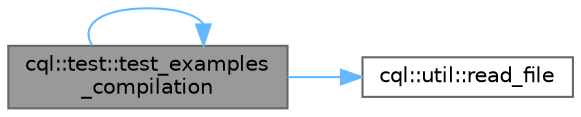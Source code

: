 digraph "cql::test::test_examples_compilation"
{
 // INTERACTIVE_SVG=YES
 // LATEX_PDF_SIZE
  bgcolor="transparent";
  edge [fontname=Helvetica,fontsize=10,labelfontname=Helvetica,labelfontsize=10];
  node [fontname=Helvetica,fontsize=10,shape=box,height=0.2,width=0.4];
  rankdir="LR";
  Node1 [id="Node000001",label="cql::test::test_examples\l_compilation",height=0.2,width=0.4,color="gray40", fillcolor="grey60", style="filled", fontcolor="black",tooltip=" "];
  Node1 -> Node2 [id="edge1_Node000001_Node000002",color="steelblue1",style="solid",tooltip=" "];
  Node2 [id="Node000002",label="cql::util::read_file",height=0.2,width=0.4,color="grey40", fillcolor="white", style="filled",URL="$namespacecql_1_1util.html#a67627b43a128d9b6dd939fc3efdc16c7",tooltip=" "];
  Node1 -> Node1 [id="edge2_Node000001_Node000001",color="steelblue1",style="solid",tooltip=" "];
}
